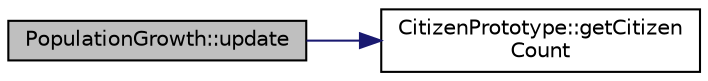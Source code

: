 digraph "PopulationGrowth::update"
{
 // LATEX_PDF_SIZE
  edge [fontname="Helvetica",fontsize="10",labelfontname="Helvetica",labelfontsize="10"];
  node [fontname="Helvetica",fontsize="10",shape=record];
  rankdir="LR";
  Node1 [label="PopulationGrowth::update",height=0.2,width=0.4,color="black", fillcolor="grey75", style="filled", fontcolor="black",tooltip="Updates the population growth statistics."];
  Node1 -> Node2 [color="midnightblue",fontsize="10",style="solid",fontname="Helvetica"];
  Node2 [label="CitizenPrototype::getCitizen\lCount",height=0.2,width=0.4,color="black", fillcolor="white", style="filled",URL="$classCitizenPrototype.html#a207b11bd309bc9cd51d62117f1eeabb4",tooltip=" "];
}
